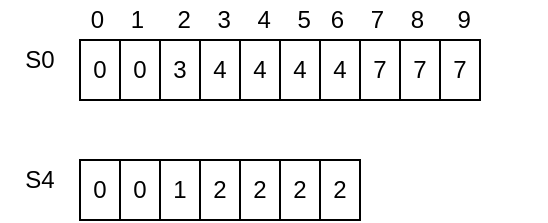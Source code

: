 <mxfile version="14.1.2" type="github">
  <diagram id="FbwLlwbWRH05Lewgxh2s" name="Page-1">
    <mxGraphModel dx="928" dy="603" grid="1" gridSize="10" guides="1" tooltips="1" connect="1" arrows="1" fold="1" page="1" pageScale="1" pageWidth="850" pageHeight="1100" math="0" shadow="0">
      <root>
        <mxCell id="0" />
        <mxCell id="1" parent="0" />
        <mxCell id="JJRQ3spBi9KuivwHK7BW-1" value="0" style="rounded=0;whiteSpace=wrap;html=1;" vertex="1" parent="1">
          <mxGeometry x="170" y="70" width="20" height="30" as="geometry" />
        </mxCell>
        <mxCell id="JJRQ3spBi9KuivwHK7BW-2" value="0" style="rounded=0;whiteSpace=wrap;html=1;" vertex="1" parent="1">
          <mxGeometry x="190" y="70" width="20" height="30" as="geometry" />
        </mxCell>
        <mxCell id="JJRQ3spBi9KuivwHK7BW-3" value="3" style="rounded=0;whiteSpace=wrap;html=1;" vertex="1" parent="1">
          <mxGeometry x="210" y="70" width="20" height="30" as="geometry" />
        </mxCell>
        <mxCell id="JJRQ3spBi9KuivwHK7BW-4" value="4" style="rounded=0;whiteSpace=wrap;html=1;" vertex="1" parent="1">
          <mxGeometry x="230" y="70" width="20" height="30" as="geometry" />
        </mxCell>
        <mxCell id="JJRQ3spBi9KuivwHK7BW-5" value="4" style="rounded=0;whiteSpace=wrap;html=1;" vertex="1" parent="1">
          <mxGeometry x="250" y="70" width="20" height="30" as="geometry" />
        </mxCell>
        <mxCell id="JJRQ3spBi9KuivwHK7BW-6" value="4" style="rounded=0;whiteSpace=wrap;html=1;" vertex="1" parent="1">
          <mxGeometry x="270" y="70" width="20" height="30" as="geometry" />
        </mxCell>
        <mxCell id="JJRQ3spBi9KuivwHK7BW-7" value="4" style="rounded=0;whiteSpace=wrap;html=1;" vertex="1" parent="1">
          <mxGeometry x="290" y="70" width="20" height="30" as="geometry" />
        </mxCell>
        <mxCell id="JJRQ3spBi9KuivwHK7BW-8" value="7" style="rounded=0;whiteSpace=wrap;html=1;" vertex="1" parent="1">
          <mxGeometry x="310" y="70" width="20" height="30" as="geometry" />
        </mxCell>
        <mxCell id="JJRQ3spBi9KuivwHK7BW-9" value="7" style="rounded=0;whiteSpace=wrap;html=1;" vertex="1" parent="1">
          <mxGeometry x="330" y="70" width="20" height="30" as="geometry" />
        </mxCell>
        <mxCell id="JJRQ3spBi9KuivwHK7BW-10" value="7" style="rounded=0;whiteSpace=wrap;html=1;" vertex="1" parent="1">
          <mxGeometry x="350" y="70" width="20" height="30" as="geometry" />
        </mxCell>
        <mxCell id="JJRQ3spBi9KuivwHK7BW-11" value="0" style="rounded=0;whiteSpace=wrap;html=1;" vertex="1" parent="1">
          <mxGeometry x="170" y="130" width="20" height="30" as="geometry" />
        </mxCell>
        <mxCell id="JJRQ3spBi9KuivwHK7BW-12" value="0" style="rounded=0;whiteSpace=wrap;html=1;" vertex="1" parent="1">
          <mxGeometry x="190" y="130" width="20" height="30" as="geometry" />
        </mxCell>
        <mxCell id="JJRQ3spBi9KuivwHK7BW-13" value="1" style="rounded=0;whiteSpace=wrap;html=1;" vertex="1" parent="1">
          <mxGeometry x="210" y="130" width="20" height="30" as="geometry" />
        </mxCell>
        <mxCell id="JJRQ3spBi9KuivwHK7BW-14" value="2" style="rounded=0;whiteSpace=wrap;html=1;" vertex="1" parent="1">
          <mxGeometry x="230" y="130" width="20" height="30" as="geometry" />
        </mxCell>
        <mxCell id="JJRQ3spBi9KuivwHK7BW-15" value="2" style="rounded=0;whiteSpace=wrap;html=1;" vertex="1" parent="1">
          <mxGeometry x="250" y="130" width="20" height="30" as="geometry" />
        </mxCell>
        <mxCell id="JJRQ3spBi9KuivwHK7BW-16" value="&amp;nbsp;0&amp;nbsp; &amp;nbsp; 1&amp;nbsp; &amp;nbsp; &amp;nbsp;2&amp;nbsp; &amp;nbsp; 3&amp;nbsp; &amp;nbsp; 4&amp;nbsp; &amp;nbsp; 5&amp;nbsp; &amp;nbsp;6&amp;nbsp; &amp;nbsp; 7&amp;nbsp; &amp;nbsp; 8&amp;nbsp; &amp;nbsp; &amp;nbsp;9" style="text;html=1;strokeColor=none;fillColor=none;align=left;verticalAlign=middle;whiteSpace=wrap;rounded=0;" vertex="1" parent="1">
          <mxGeometry x="170" y="50" width="233" height="20" as="geometry" />
        </mxCell>
        <mxCell id="JJRQ3spBi9KuivwHK7BW-19" value="2" style="rounded=0;whiteSpace=wrap;html=1;" vertex="1" parent="1">
          <mxGeometry x="270" y="130" width="20" height="30" as="geometry" />
        </mxCell>
        <mxCell id="JJRQ3spBi9KuivwHK7BW-20" value="2" style="rounded=0;whiteSpace=wrap;html=1;" vertex="1" parent="1">
          <mxGeometry x="290" y="130" width="20" height="30" as="geometry" />
        </mxCell>
        <mxCell id="JJRQ3spBi9KuivwHK7BW-21" value="S0" style="text;html=1;strokeColor=none;fillColor=none;align=center;verticalAlign=middle;whiteSpace=wrap;rounded=0;" vertex="1" parent="1">
          <mxGeometry x="130" y="70" width="40" height="20" as="geometry" />
        </mxCell>
        <mxCell id="JJRQ3spBi9KuivwHK7BW-22" value="S4" style="text;html=1;strokeColor=none;fillColor=none;align=center;verticalAlign=middle;whiteSpace=wrap;rounded=0;" vertex="1" parent="1">
          <mxGeometry x="130" y="130" width="40" height="20" as="geometry" />
        </mxCell>
      </root>
    </mxGraphModel>
  </diagram>
</mxfile>
